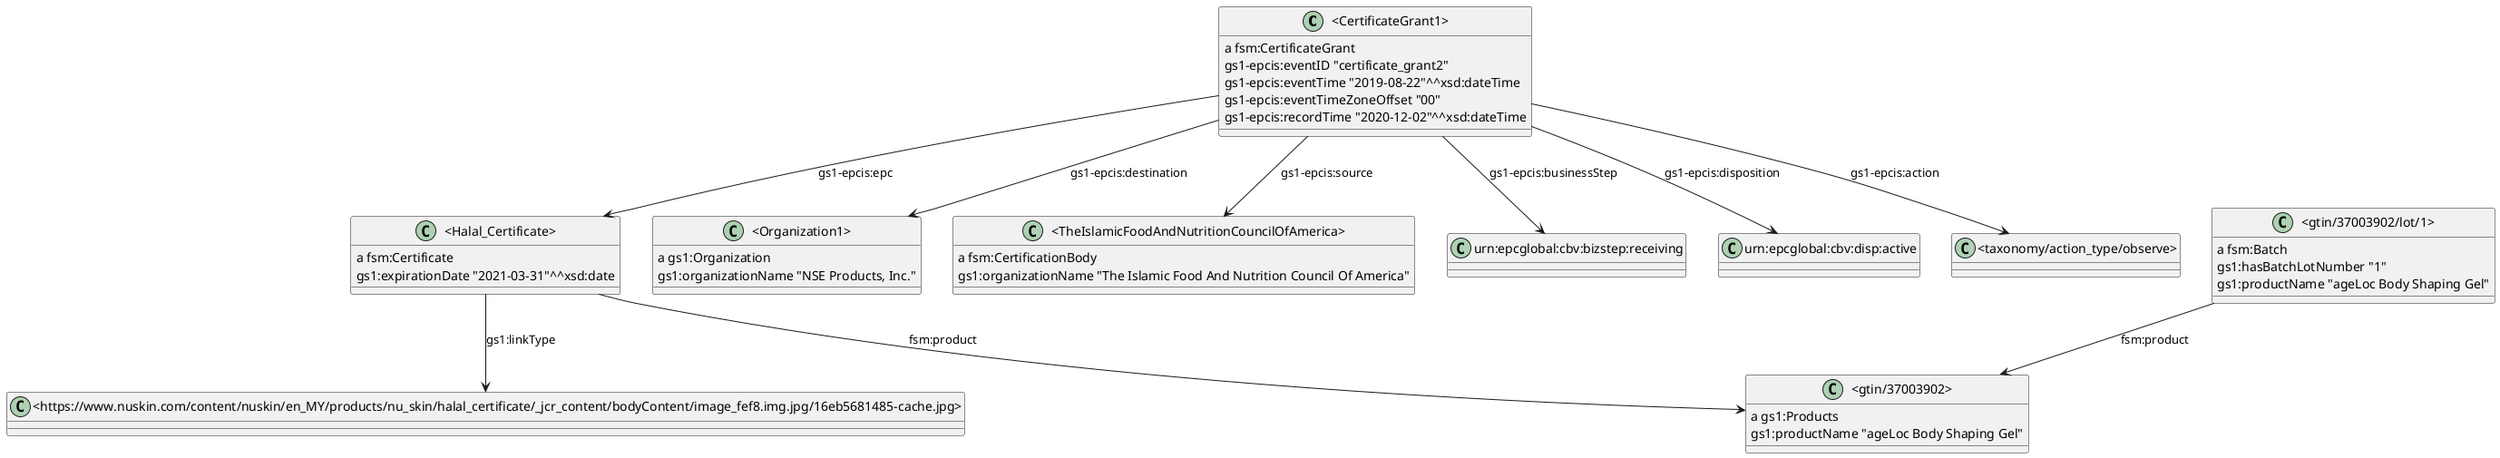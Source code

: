 @startuml

class _CertificateGrant1_ as "<CertificateGrant1>"
_CertificateGrant1_ : a fsm:CertificateGrant
class _Halal_Certificate_ as "<Halal_Certificate>"
_CertificateGrant1_ -down-> _Halal_Certificate_ : gs1-epcis:epc
class _Organization1_ as "<Organization1>"
_CertificateGrant1_ -down-> _Organization1_ : gs1-epcis:destination
class _TheIslamicFoodAndNutritionCouncilOfAmerica_ as "<TheIslamicFoodAndNutritionCouncilOfAmerica>"
_CertificateGrant1_ -down-> _TheIslamicFoodAndNutritionCouncilOfAmerica_ : gs1-epcis:source
class urn_epcglobal_cbv_bizstep_receiving as "urn:epcglobal:cbv:bizstep:receiving"
_CertificateGrant1_ -down-> urn_epcglobal_cbv_bizstep_receiving : gs1-epcis:businessStep
class urn_epcglobal_cbv_disp_active as "urn:epcglobal:cbv:disp:active"
_CertificateGrant1_ -down-> urn_epcglobal_cbv_disp_active : gs1-epcis:disposition
class _taxonomy_action_type_observe_ as "<taxonomy/action_type/observe>"
_CertificateGrant1_ -down-> _taxonomy_action_type_observe_ : gs1-epcis:action
_CertificateGrant1_ : gs1-epcis:eventID "certificate_grant2"
_CertificateGrant1_ : gs1-epcis:eventTime "2019-08-22"^^xsd:dateTime
_CertificateGrant1_ : gs1-epcis:eventTimeZoneOffset "00"
_CertificateGrant1_ : gs1-epcis:recordTime "2020-12-02"^^xsd:dateTime
_Halal_Certificate_ : a fsm:Certificate
class _gtin_37003902_ as "<gtin/37003902>"
_Halal_Certificate_ -down-> _gtin_37003902_ : fsm:product
class _https_www_nuskin_com_content_nuskin_en_MY_products_nu_skin_halal_certificate__jcr_content_bodyContent_image_fef8_img_jpg_16eb5681485_cache_jpg_ as "<https://www.nuskin.com/content/nuskin/en_MY/products/nu_skin/halal_certificate/_jcr_content/bodyContent/image_fef8.img.jpg/16eb5681485-cache.jpg>"
_Halal_Certificate_ -down-> _https_www_nuskin_com_content_nuskin_en_MY_products_nu_skin_halal_certificate__jcr_content_bodyContent_image_fef8_img_jpg_16eb5681485_cache_jpg_ : gs1:linkType
_Halal_Certificate_ : gs1:expirationDate "2021-03-31"^^xsd:date
_Organization1_ : a gs1:Organization
_Organization1_ : gs1:organizationName "NSE Products, Inc."
_TheIslamicFoodAndNutritionCouncilOfAmerica_ : a fsm:CertificationBody
_TheIslamicFoodAndNutritionCouncilOfAmerica_ : gs1:organizationName "The Islamic Food And Nutrition Council Of America"
_gtin_37003902_ : a gs1:Products
_gtin_37003902_ : gs1:productName "ageLoc Body Shaping Gel"
class _gtin_37003902_lot_1_ as "<gtin/37003902/lot/1>"
_gtin_37003902_lot_1_ : a fsm:Batch
_gtin_37003902_lot_1_ -down-> _gtin_37003902_ : fsm:product
_gtin_37003902_lot_1_ : gs1:hasBatchLotNumber "1"
_gtin_37003902_lot_1_ : gs1:productName "ageLoc Body Shaping Gel"
@enduml
